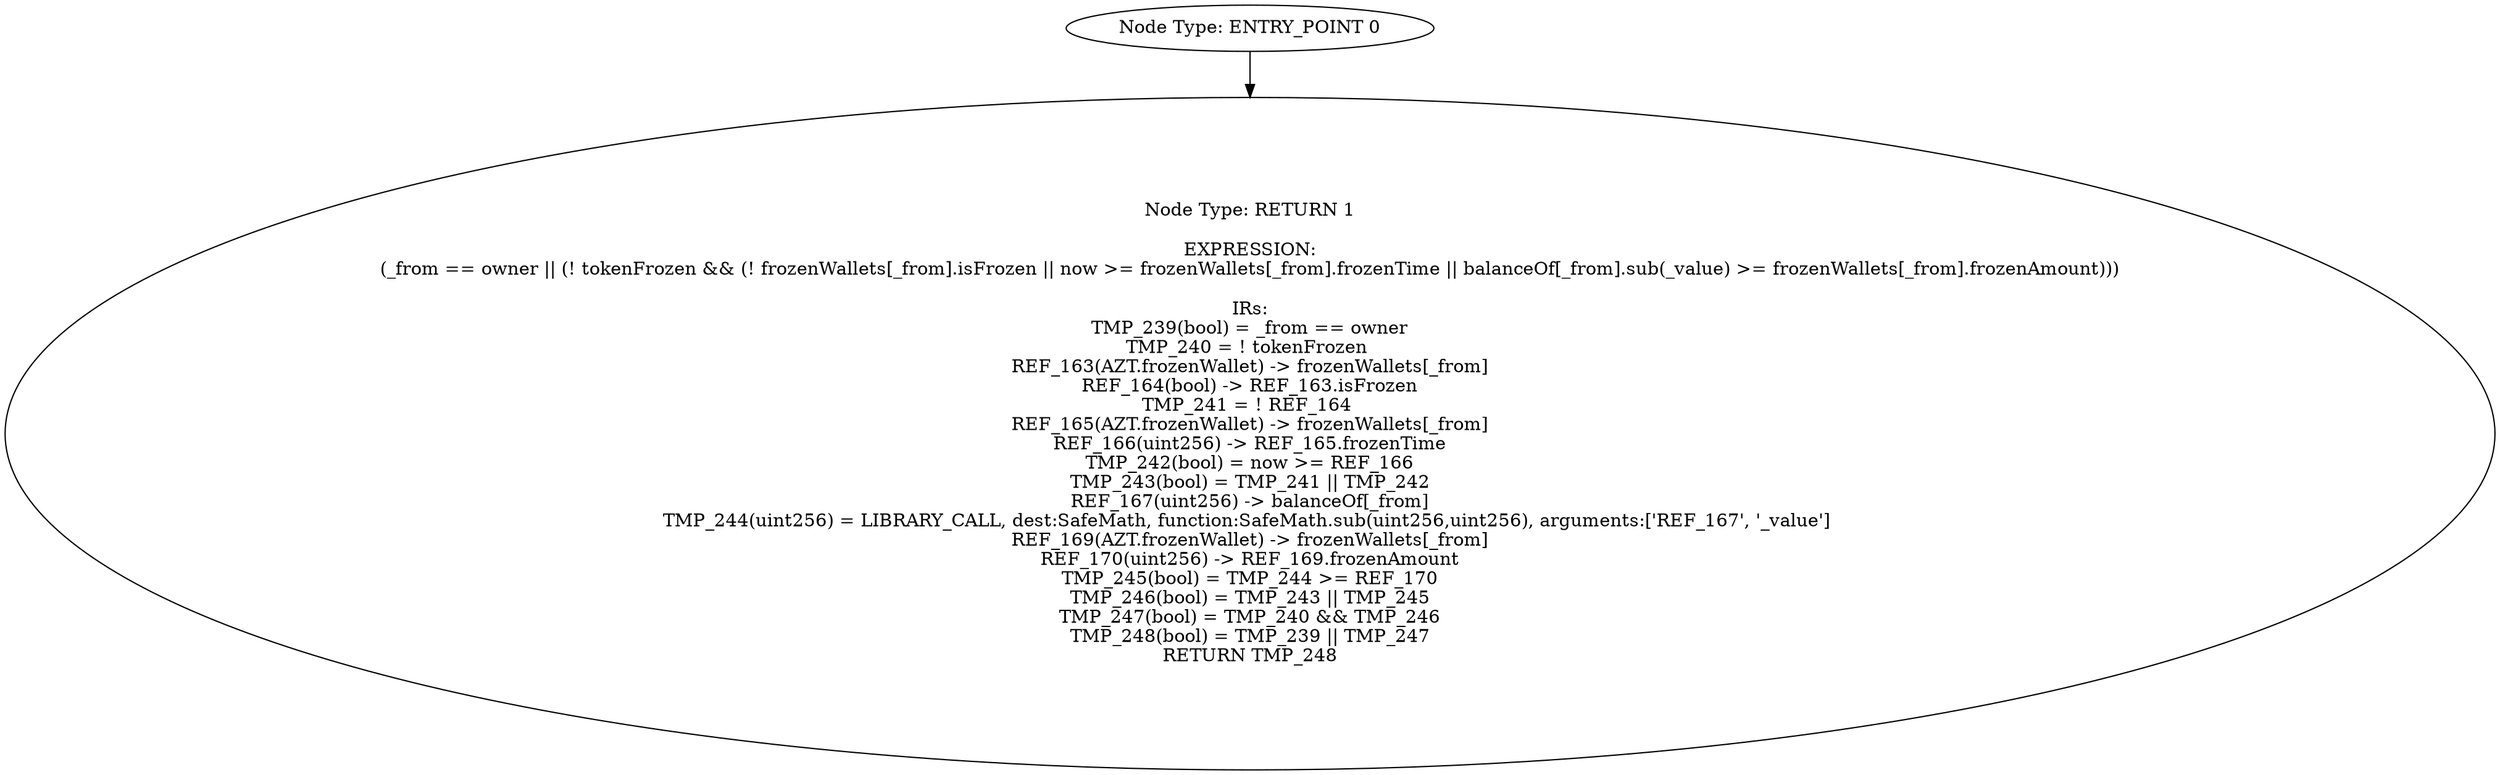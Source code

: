 digraph{
0[label="Node Type: ENTRY_POINT 0
"];
0->1;
1[label="Node Type: RETURN 1

EXPRESSION:
(_from == owner || (! tokenFrozen && (! frozenWallets[_from].isFrozen || now >= frozenWallets[_from].frozenTime || balanceOf[_from].sub(_value) >= frozenWallets[_from].frozenAmount)))

IRs:
TMP_239(bool) = _from == owner
TMP_240 = ! tokenFrozen 
REF_163(AZT.frozenWallet) -> frozenWallets[_from]
REF_164(bool) -> REF_163.isFrozen
TMP_241 = ! REF_164 
REF_165(AZT.frozenWallet) -> frozenWallets[_from]
REF_166(uint256) -> REF_165.frozenTime
TMP_242(bool) = now >= REF_166
TMP_243(bool) = TMP_241 || TMP_242
REF_167(uint256) -> balanceOf[_from]
TMP_244(uint256) = LIBRARY_CALL, dest:SafeMath, function:SafeMath.sub(uint256,uint256), arguments:['REF_167', '_value'] 
REF_169(AZT.frozenWallet) -> frozenWallets[_from]
REF_170(uint256) -> REF_169.frozenAmount
TMP_245(bool) = TMP_244 >= REF_170
TMP_246(bool) = TMP_243 || TMP_245
TMP_247(bool) = TMP_240 && TMP_246
TMP_248(bool) = TMP_239 || TMP_247
RETURN TMP_248"];
}
